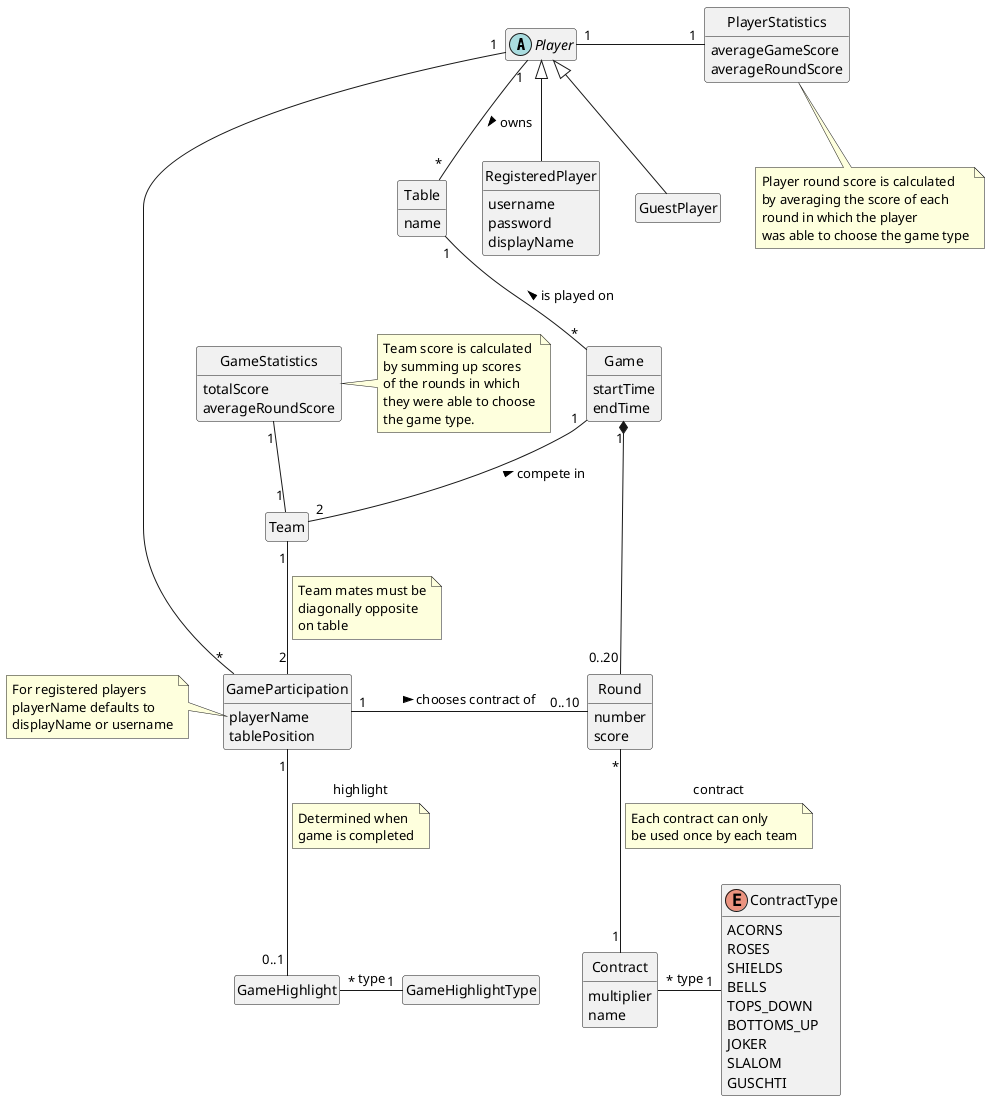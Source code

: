 @startuml domain model

hide class circle
hide empty methods
hide empty fields

abstract class Player {
}

class Table {
    name
}

class Game {
    startTime
    endTime
}

class GameStatistics {
    totalScore
    averageRoundScore
}

note right
    Team score is calculated
    by summing up scores
    of the rounds in which
    they were able to choose
    the game type.
end note

class RegisteredPlayer {
    username
    password
    displayName
}

class PlayerStatistics {
    averageGameScore
    averageRoundScore
}

note bottom
    Player round score is calculated
    by averaging the score of each
    round in which the player
    was able to choose the game type
end note

class GameParticipation {
    playerName
    tablePosition
}

note left of GameParticipation::playerName
    For registered players
    playerName defaults to
    displayName or username
end note

class Round {
    number
    score
}

class Contract {
    multiplier
    name
}

class Team {
}

class GameHighlight {
}

class GameHighlightType {
}

enum ContractType {
    ACORNS
    ROSES
    SHIELDS
    BELLS
    TOPS_DOWN
    BOTTOMS_UP
    JOKER
    SLALOM
    GUSCHTI
}

Player <|-- RegisteredPlayer
Player <|-- GuestPlayer
Player "1" -- "*" GameParticipation
Team "1" -- "2" GameParticipation
note on link
    Team mates must be
    diagonally opposite
    on table
end note

Player "1" -- "*" Table : owns >
Table "1" -- "*" Game : is played on <

Game "1" --  "2" Team  : compete in <
Game "1" *-- "0..20" Round
Contract "1" --u "*" Round  : contract
note on link
    Each contract can only
    be used once by each team
end note
ContractType "1" --l "*" Contract : type

GameParticipation "1" --r "0..10" Round : chooses contract of >

GameParticipation "1" -- "0..1" GameHighlight : highlight
note on link
    Determined when
    game is completed
end note
GameHighlightType "1" --l "*" GameHighlight  : type

Team "1" --u  "1" GameStatistics
Player "1" -r- "1"PlayerStatistics

@enduml
